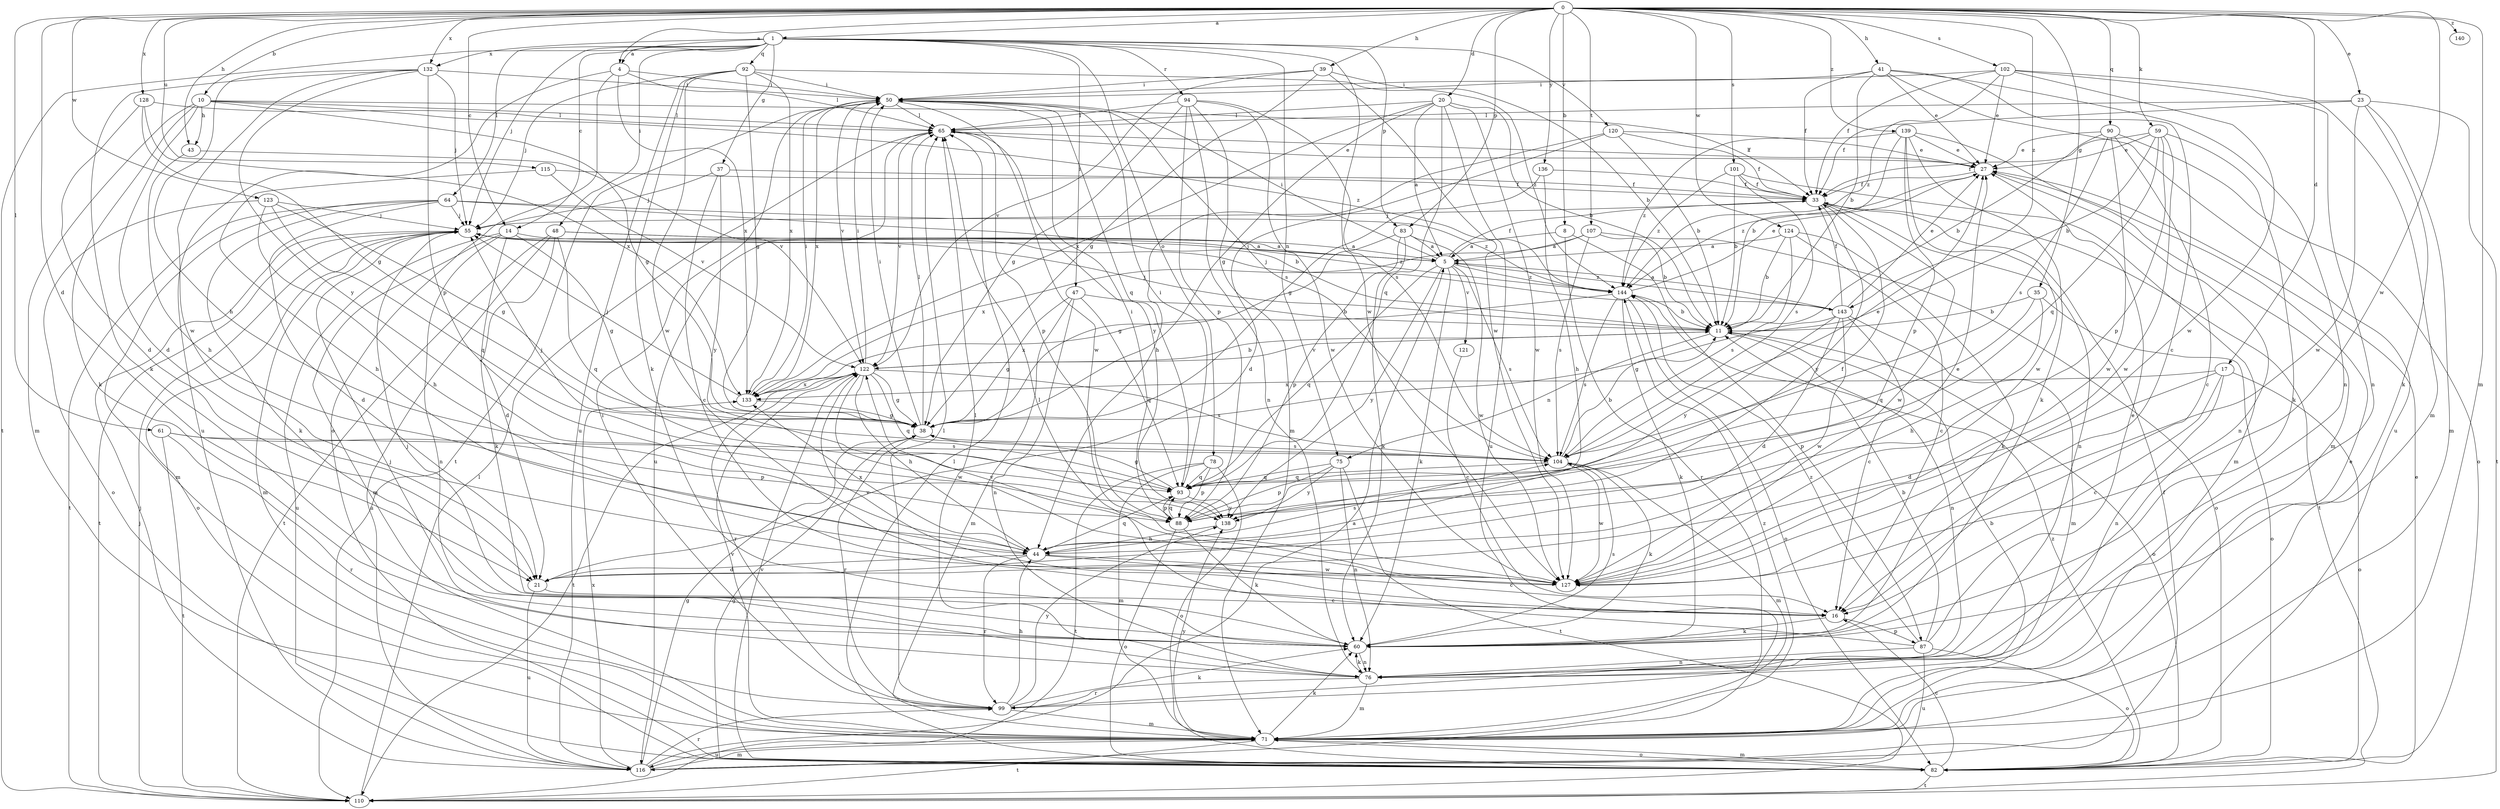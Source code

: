 strict digraph  {
0;
1;
4;
5;
8;
10;
11;
14;
16;
17;
20;
21;
23;
27;
33;
35;
37;
38;
39;
41;
43;
44;
47;
48;
50;
55;
59;
60;
61;
64;
65;
71;
75;
76;
78;
82;
83;
87;
88;
90;
92;
93;
94;
99;
101;
102;
104;
107;
110;
115;
116;
120;
121;
122;
123;
124;
127;
128;
132;
133;
136;
138;
139;
140;
143;
144;
0 -> 1  [label=a];
0 -> 4  [label=a];
0 -> 8  [label=b];
0 -> 10  [label=b];
0 -> 14  [label=c];
0 -> 17  [label=d];
0 -> 20  [label=d];
0 -> 21  [label=d];
0 -> 23  [label=e];
0 -> 35  [label=g];
0 -> 39  [label=h];
0 -> 41  [label=h];
0 -> 43  [label=h];
0 -> 59  [label=k];
0 -> 61  [label=l];
0 -> 71  [label=m];
0 -> 83  [label=p];
0 -> 90  [label=q];
0 -> 101  [label=s];
0 -> 102  [label=s];
0 -> 107  [label=t];
0 -> 115  [label=u];
0 -> 123  [label=w];
0 -> 124  [label=w];
0 -> 127  [label=w];
0 -> 128  [label=x];
0 -> 132  [label=x];
0 -> 136  [label=y];
0 -> 139  [label=z];
0 -> 140  [label=z];
0 -> 143  [label=z];
1 -> 4  [label=a];
1 -> 14  [label=c];
1 -> 37  [label=g];
1 -> 47  [label=i];
1 -> 48  [label=i];
1 -> 55  [label=j];
1 -> 64  [label=l];
1 -> 75  [label=n];
1 -> 78  [label=o];
1 -> 83  [label=p];
1 -> 92  [label=q];
1 -> 94  [label=r];
1 -> 110  [label=t];
1 -> 120  [label=v];
1 -> 127  [label=w];
1 -> 132  [label=x];
4 -> 50  [label=i];
4 -> 65  [label=l];
4 -> 82  [label=o];
4 -> 116  [label=u];
4 -> 133  [label=x];
5 -> 33  [label=f];
5 -> 50  [label=i];
5 -> 55  [label=j];
5 -> 60  [label=k];
5 -> 93  [label=q];
5 -> 104  [label=s];
5 -> 121  [label=v];
5 -> 138  [label=y];
5 -> 143  [label=z];
5 -> 144  [label=z];
8 -> 5  [label=a];
8 -> 87  [label=p];
8 -> 99  [label=r];
10 -> 21  [label=d];
10 -> 33  [label=f];
10 -> 38  [label=g];
10 -> 43  [label=h];
10 -> 60  [label=k];
10 -> 65  [label=l];
10 -> 71  [label=m];
10 -> 144  [label=z];
11 -> 55  [label=j];
11 -> 75  [label=n];
11 -> 76  [label=n];
11 -> 82  [label=o];
11 -> 122  [label=v];
14 -> 5  [label=a];
14 -> 38  [label=g];
14 -> 60  [label=k];
14 -> 71  [label=m];
14 -> 76  [label=n];
14 -> 116  [label=u];
16 -> 60  [label=k];
16 -> 87  [label=p];
16 -> 122  [label=v];
17 -> 16  [label=c];
17 -> 21  [label=d];
17 -> 76  [label=n];
17 -> 82  [label=o];
17 -> 133  [label=x];
20 -> 5  [label=a];
20 -> 11  [label=b];
20 -> 38  [label=g];
20 -> 65  [label=l];
20 -> 93  [label=q];
20 -> 116  [label=u];
20 -> 127  [label=w];
20 -> 133  [label=x];
21 -> 16  [label=c];
21 -> 116  [label=u];
23 -> 33  [label=f];
23 -> 60  [label=k];
23 -> 65  [label=l];
23 -> 71  [label=m];
23 -> 110  [label=t];
23 -> 127  [label=w];
27 -> 33  [label=f];
27 -> 65  [label=l];
27 -> 76  [label=n];
27 -> 144  [label=z];
33 -> 55  [label=j];
33 -> 76  [label=n];
33 -> 110  [label=t];
33 -> 127  [label=w];
33 -> 138  [label=y];
35 -> 11  [label=b];
35 -> 44  [label=h];
35 -> 82  [label=o];
35 -> 93  [label=q];
37 -> 16  [label=c];
37 -> 33  [label=f];
37 -> 55  [label=j];
37 -> 138  [label=y];
38 -> 50  [label=i];
38 -> 65  [label=l];
38 -> 99  [label=r];
38 -> 104  [label=s];
39 -> 11  [label=b];
39 -> 38  [label=g];
39 -> 50  [label=i];
39 -> 122  [label=v];
39 -> 127  [label=w];
41 -> 11  [label=b];
41 -> 16  [label=c];
41 -> 27  [label=e];
41 -> 33  [label=f];
41 -> 50  [label=i];
41 -> 76  [label=n];
41 -> 116  [label=u];
43 -> 44  [label=h];
43 -> 122  [label=v];
44 -> 16  [label=c];
44 -> 21  [label=d];
44 -> 27  [label=e];
44 -> 93  [label=q];
44 -> 99  [label=r];
44 -> 104  [label=s];
44 -> 127  [label=w];
44 -> 133  [label=x];
47 -> 11  [label=b];
47 -> 38  [label=g];
47 -> 71  [label=m];
47 -> 76  [label=n];
47 -> 93  [label=q];
48 -> 5  [label=a];
48 -> 21  [label=d];
48 -> 93  [label=q];
48 -> 110  [label=t];
48 -> 116  [label=u];
48 -> 144  [label=z];
50 -> 65  [label=l];
50 -> 93  [label=q];
50 -> 104  [label=s];
50 -> 110  [label=t];
50 -> 122  [label=v];
50 -> 127  [label=w];
50 -> 133  [label=x];
55 -> 5  [label=a];
55 -> 71  [label=m];
55 -> 82  [label=o];
55 -> 110  [label=t];
59 -> 11  [label=b];
59 -> 27  [label=e];
59 -> 33  [label=f];
59 -> 60  [label=k];
59 -> 88  [label=p];
59 -> 93  [label=q];
59 -> 127  [label=w];
60 -> 55  [label=j];
60 -> 76  [label=n];
60 -> 104  [label=s];
61 -> 88  [label=p];
61 -> 99  [label=r];
61 -> 104  [label=s];
61 -> 110  [label=t];
64 -> 11  [label=b];
64 -> 21  [label=d];
64 -> 55  [label=j];
64 -> 60  [label=k];
64 -> 71  [label=m];
64 -> 110  [label=t];
64 -> 144  [label=z];
65 -> 27  [label=e];
65 -> 88  [label=p];
65 -> 116  [label=u];
65 -> 122  [label=v];
65 -> 138  [label=y];
71 -> 27  [label=e];
71 -> 60  [label=k];
71 -> 82  [label=o];
71 -> 110  [label=t];
71 -> 116  [label=u];
71 -> 122  [label=v];
71 -> 138  [label=y];
71 -> 144  [label=z];
75 -> 76  [label=n];
75 -> 88  [label=p];
75 -> 93  [label=q];
75 -> 110  [label=t];
75 -> 138  [label=y];
76 -> 55  [label=j];
76 -> 60  [label=k];
76 -> 65  [label=l];
76 -> 71  [label=m];
76 -> 99  [label=r];
78 -> 71  [label=m];
78 -> 82  [label=o];
78 -> 88  [label=p];
78 -> 93  [label=q];
78 -> 110  [label=t];
82 -> 16  [label=c];
82 -> 27  [label=e];
82 -> 38  [label=g];
82 -> 65  [label=l];
82 -> 71  [label=m];
82 -> 110  [label=t];
82 -> 122  [label=v];
82 -> 144  [label=z];
83 -> 5  [label=a];
83 -> 38  [label=g];
83 -> 60  [label=k];
83 -> 88  [label=p];
83 -> 127  [label=w];
87 -> 11  [label=b];
87 -> 27  [label=e];
87 -> 65  [label=l];
87 -> 76  [label=n];
87 -> 82  [label=o];
87 -> 116  [label=u];
87 -> 144  [label=z];
88 -> 33  [label=f];
88 -> 50  [label=i];
88 -> 60  [label=k];
88 -> 82  [label=o];
88 -> 93  [label=q];
90 -> 11  [label=b];
90 -> 16  [label=c];
90 -> 27  [label=e];
90 -> 82  [label=o];
90 -> 104  [label=s];
90 -> 127  [label=w];
92 -> 38  [label=g];
92 -> 50  [label=i];
92 -> 55  [label=j];
92 -> 60  [label=k];
92 -> 116  [label=u];
92 -> 127  [label=w];
92 -> 133  [label=x];
92 -> 144  [label=z];
93 -> 38  [label=g];
93 -> 50  [label=i];
93 -> 88  [label=p];
93 -> 138  [label=y];
94 -> 38  [label=g];
94 -> 65  [label=l];
94 -> 71  [label=m];
94 -> 76  [label=n];
94 -> 88  [label=p];
94 -> 104  [label=s];
94 -> 127  [label=w];
99 -> 11  [label=b];
99 -> 44  [label=h];
99 -> 50  [label=i];
99 -> 60  [label=k];
99 -> 65  [label=l];
99 -> 71  [label=m];
99 -> 138  [label=y];
101 -> 11  [label=b];
101 -> 33  [label=f];
101 -> 71  [label=m];
101 -> 104  [label=s];
101 -> 144  [label=z];
102 -> 27  [label=e];
102 -> 33  [label=f];
102 -> 50  [label=i];
102 -> 71  [label=m];
102 -> 76  [label=n];
102 -> 127  [label=w];
102 -> 144  [label=z];
104 -> 11  [label=b];
104 -> 27  [label=e];
104 -> 55  [label=j];
104 -> 60  [label=k];
104 -> 71  [label=m];
104 -> 93  [label=q];
104 -> 127  [label=w];
107 -> 5  [label=a];
107 -> 11  [label=b];
107 -> 82  [label=o];
107 -> 104  [label=s];
107 -> 133  [label=x];
110 -> 55  [label=j];
110 -> 65  [label=l];
115 -> 33  [label=f];
115 -> 44  [label=h];
115 -> 122  [label=v];
116 -> 5  [label=a];
116 -> 33  [label=f];
116 -> 38  [label=g];
116 -> 55  [label=j];
116 -> 71  [label=m];
116 -> 99  [label=r];
116 -> 133  [label=x];
120 -> 11  [label=b];
120 -> 21  [label=d];
120 -> 27  [label=e];
120 -> 33  [label=f];
120 -> 44  [label=h];
121 -> 16  [label=c];
122 -> 11  [label=b];
122 -> 38  [label=g];
122 -> 44  [label=h];
122 -> 50  [label=i];
122 -> 93  [label=q];
122 -> 99  [label=r];
122 -> 104  [label=s];
122 -> 110  [label=t];
122 -> 127  [label=w];
122 -> 133  [label=x];
123 -> 38  [label=g];
123 -> 44  [label=h];
123 -> 55  [label=j];
123 -> 82  [label=o];
123 -> 93  [label=q];
124 -> 5  [label=a];
124 -> 11  [label=b];
124 -> 16  [label=c];
124 -> 60  [label=k];
124 -> 104  [label=s];
127 -> 122  [label=v];
128 -> 21  [label=d];
128 -> 38  [label=g];
128 -> 65  [label=l];
128 -> 133  [label=x];
132 -> 44  [label=h];
132 -> 50  [label=i];
132 -> 55  [label=j];
132 -> 60  [label=k];
132 -> 88  [label=p];
132 -> 127  [label=w];
132 -> 138  [label=y];
133 -> 38  [label=g];
133 -> 50  [label=i];
133 -> 55  [label=j];
136 -> 33  [label=f];
136 -> 38  [label=g];
136 -> 44  [label=h];
138 -> 44  [label=h];
139 -> 11  [label=b];
139 -> 27  [label=e];
139 -> 60  [label=k];
139 -> 71  [label=m];
139 -> 88  [label=p];
139 -> 127  [label=w];
139 -> 144  [label=z];
143 -> 5  [label=a];
143 -> 16  [label=c];
143 -> 21  [label=d];
143 -> 27  [label=e];
143 -> 33  [label=f];
143 -> 38  [label=g];
143 -> 55  [label=j];
143 -> 71  [label=m];
143 -> 127  [label=w];
143 -> 138  [label=y];
144 -> 11  [label=b];
144 -> 27  [label=e];
144 -> 60  [label=k];
144 -> 82  [label=o];
144 -> 104  [label=s];
144 -> 133  [label=x];
}
